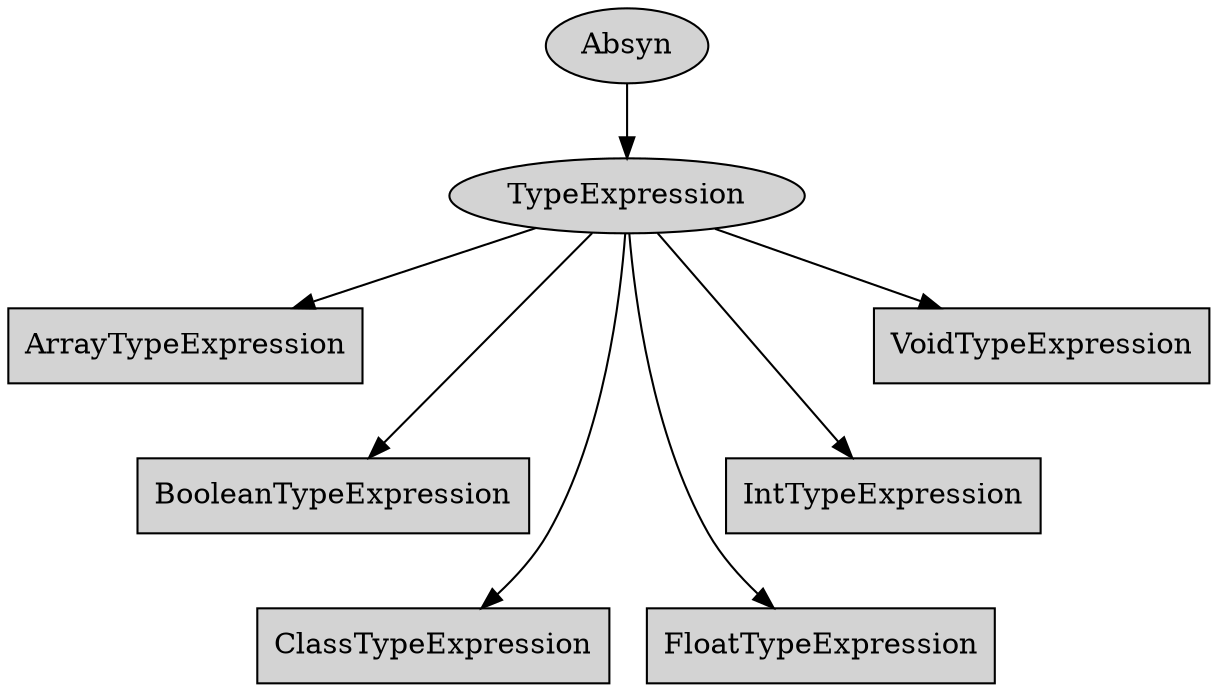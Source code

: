 digraph types {
size = "11,7.5";
node [style = filled]
Absyn [label = "Absyn"]
TypeExpression [label = "TypeExpression"]
Absyn -> TypeExpression

ArrayTypeExpression [label = "ArrayTypeExpression" shape = box]
BooleanTypeExpression [label = "BooleanTypeExpression" shape = box]
ClassTypeExpression [label = "ClassTypeExpression" shape = box]
FloatTypeExpression [label = "FloatTypeExpression" shape = box]
IntTypeExpression [label = "IntTypeExpression" shape = box]
VoidTypeExpression [label = "VoidTypeExpression" shape = box]

TypeExpression -> ArrayTypeExpression [minlen = 1]
TypeExpression -> BooleanTypeExpression [minlen = 2]
TypeExpression -> ClassTypeExpression [minlen = 3]
TypeExpression -> FloatTypeExpression [minlen = 3]
TypeExpression -> IntTypeExpression [minlen = 2]
TypeExpression -> VoidTypeExpression [minlen = 1]
}
